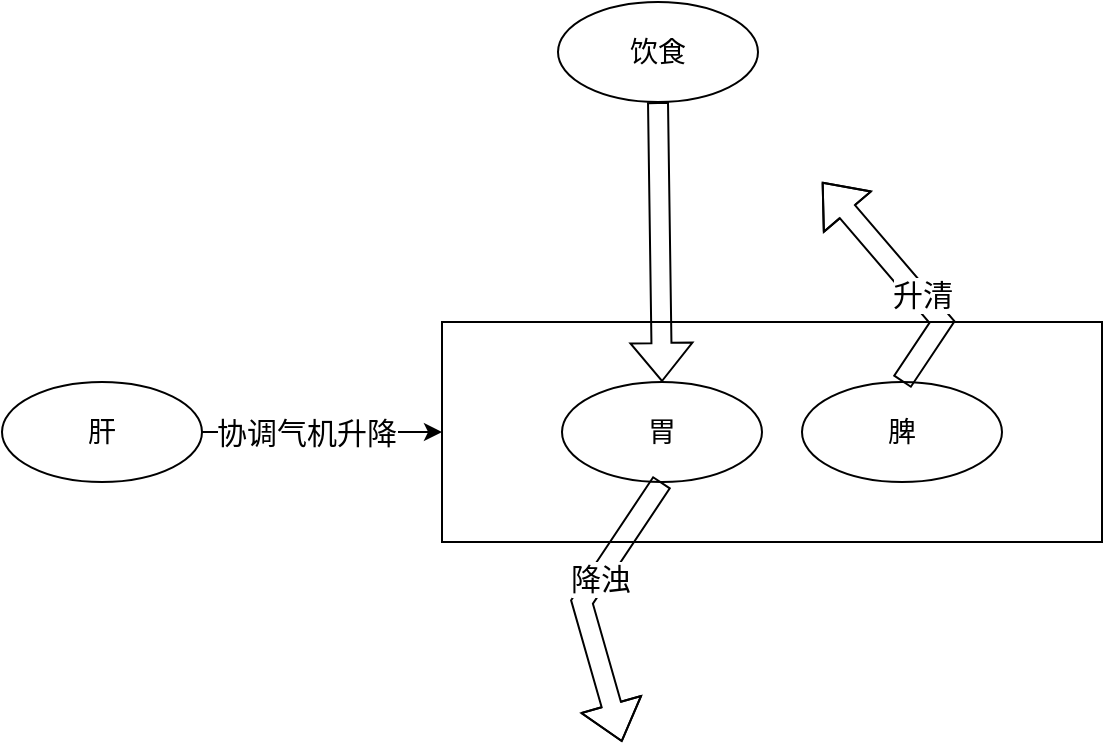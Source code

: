 <mxfile version="22.1.16" type="github">
  <diagram name="第 1 页" id="e5nT0eJJbsJMDa9VYoj3">
    <mxGraphModel dx="1050" dy="557" grid="1" gridSize="10" guides="1" tooltips="1" connect="1" arrows="1" fold="1" page="1" pageScale="1" pageWidth="827" pageHeight="1169" math="0" shadow="0">
      <root>
        <mxCell id="0" />
        <mxCell id="1" parent="0" />
        <mxCell id="2lriUHaFM1LSnirkUohK-13" value="" style="rounded=0;whiteSpace=wrap;html=1;" vertex="1" parent="1">
          <mxGeometry x="280" y="190" width="330" height="110" as="geometry" />
        </mxCell>
        <mxCell id="2lriUHaFM1LSnirkUohK-1" value="脾" style="ellipse;whiteSpace=wrap;html=1;fontSize=14;" vertex="1" parent="1">
          <mxGeometry x="460" y="220" width="100" height="50" as="geometry" />
        </mxCell>
        <mxCell id="2lriUHaFM1LSnirkUohK-2" value="胃" style="ellipse;whiteSpace=wrap;html=1;fontSize=14;" vertex="1" parent="1">
          <mxGeometry x="340" y="220" width="100" height="50" as="geometry" />
        </mxCell>
        <mxCell id="2lriUHaFM1LSnirkUohK-8" value="" style="shape=flexArrow;endArrow=classic;html=1;rounded=0;exitX=0.5;exitY=0;exitDx=0;exitDy=0;" edge="1" parent="1" source="2lriUHaFM1LSnirkUohK-1">
          <mxGeometry width="50" height="50" relative="1" as="geometry">
            <mxPoint x="509.5" y="210" as="sourcePoint" />
            <mxPoint x="470" y="120" as="targetPoint" />
            <Array as="points">
              <mxPoint x="530" y="190" />
            </Array>
          </mxGeometry>
        </mxCell>
        <mxCell id="2lriUHaFM1LSnirkUohK-10" value="升清" style="edgeLabel;html=1;align=center;verticalAlign=middle;resizable=0;points=[];fontSize=15;" vertex="1" connectable="0" parent="2lriUHaFM1LSnirkUohK-8">
          <mxGeometry x="-0.169" y="-1" relative="1" as="geometry">
            <mxPoint as="offset" />
          </mxGeometry>
        </mxCell>
        <mxCell id="2lriUHaFM1LSnirkUohK-9" value="" style="shape=flexArrow;endArrow=classic;html=1;rounded=0;exitX=0.5;exitY=1;exitDx=0;exitDy=0;" edge="1" parent="1" source="2lriUHaFM1LSnirkUohK-2">
          <mxGeometry width="50" height="50" relative="1" as="geometry">
            <mxPoint x="360" y="280" as="sourcePoint" />
            <mxPoint x="370" y="400" as="targetPoint" />
            <Array as="points">
              <mxPoint x="350" y="330" />
            </Array>
          </mxGeometry>
        </mxCell>
        <mxCell id="2lriUHaFM1LSnirkUohK-11" value="降浊" style="edgeLabel;html=1;align=center;verticalAlign=middle;resizable=0;points=[];fontSize=15;" vertex="1" connectable="0" parent="2lriUHaFM1LSnirkUohK-9">
          <mxGeometry x="-0.21" y="1" relative="1" as="geometry">
            <mxPoint as="offset" />
          </mxGeometry>
        </mxCell>
        <mxCell id="2lriUHaFM1LSnirkUohK-12" value="肝" style="ellipse;whiteSpace=wrap;html=1;fontSize=14;" vertex="1" parent="1">
          <mxGeometry x="60" y="220" width="100" height="50" as="geometry" />
        </mxCell>
        <mxCell id="2lriUHaFM1LSnirkUohK-16" value="饮食" style="ellipse;whiteSpace=wrap;html=1;fontSize=14;" vertex="1" parent="1">
          <mxGeometry x="338" y="30" width="100" height="50" as="geometry" />
        </mxCell>
        <mxCell id="2lriUHaFM1LSnirkUohK-18" value="" style="shape=flexArrow;endArrow=classic;html=1;rounded=0;exitX=0.5;exitY=1;exitDx=0;exitDy=0;entryX=0.5;entryY=0;entryDx=0;entryDy=0;" edge="1" parent="1" source="2lriUHaFM1LSnirkUohK-16" target="2lriUHaFM1LSnirkUohK-2">
          <mxGeometry width="50" height="50" relative="1" as="geometry">
            <mxPoint x="390" y="90" as="sourcePoint" />
            <mxPoint x="440" y="40" as="targetPoint" />
          </mxGeometry>
        </mxCell>
        <mxCell id="2lriUHaFM1LSnirkUohK-22" value="" style="endArrow=classic;html=1;rounded=0;entryX=0;entryY=0.5;entryDx=0;entryDy=0;exitX=1;exitY=0.5;exitDx=0;exitDy=0;" edge="1" parent="1" source="2lriUHaFM1LSnirkUohK-12" target="2lriUHaFM1LSnirkUohK-13">
          <mxGeometry width="50" height="50" relative="1" as="geometry">
            <mxPoint x="180" y="250" as="sourcePoint" />
            <mxPoint x="230" y="200" as="targetPoint" />
          </mxGeometry>
        </mxCell>
        <mxCell id="2lriUHaFM1LSnirkUohK-23" value="协调气机升降" style="edgeLabel;html=1;align=center;verticalAlign=middle;resizable=0;points=[];fontSize=15;" vertex="1" connectable="0" parent="2lriUHaFM1LSnirkUohK-22">
          <mxGeometry x="-0.144" relative="1" as="geometry">
            <mxPoint as="offset" />
          </mxGeometry>
        </mxCell>
      </root>
    </mxGraphModel>
  </diagram>
</mxfile>
